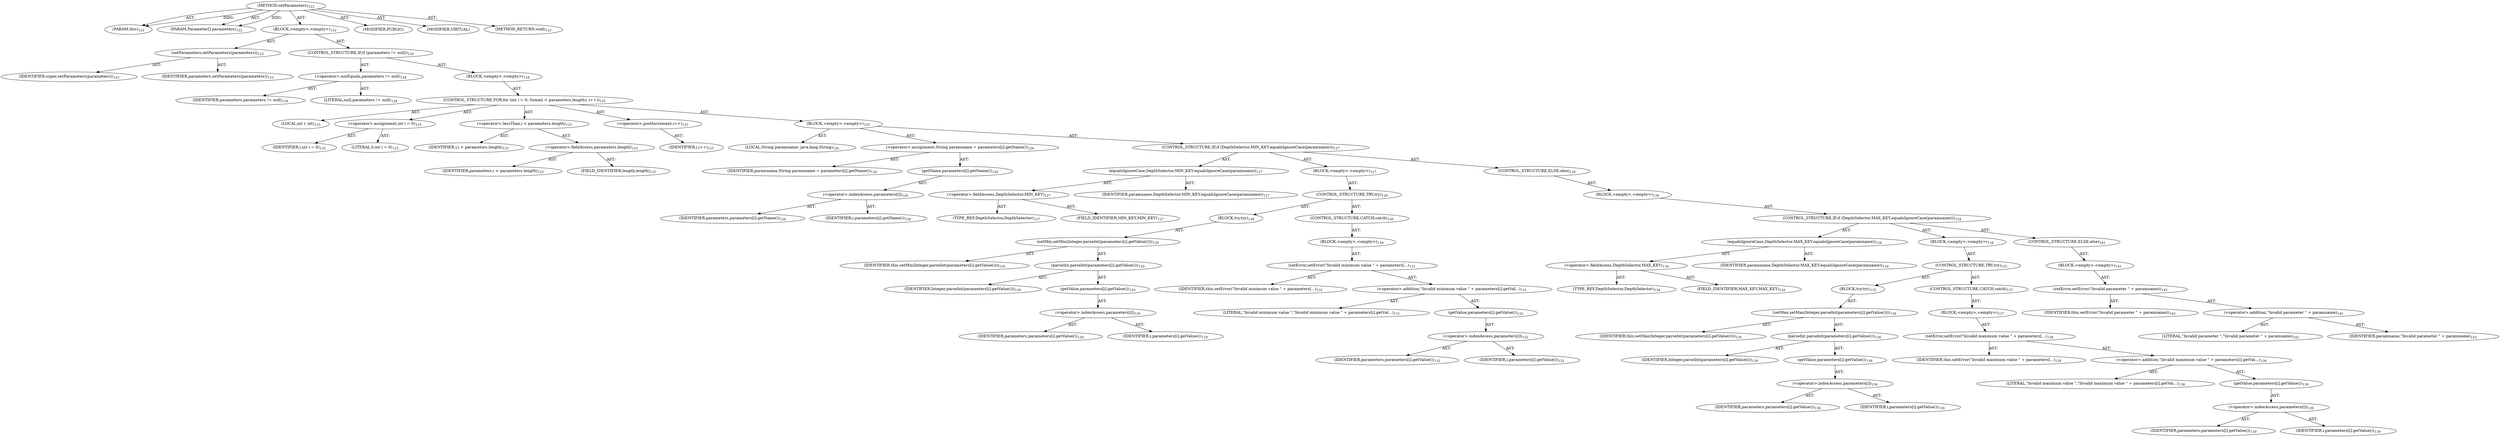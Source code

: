 digraph "setParameters" {  
"111669149700" [label = <(METHOD,setParameters)<SUB>122</SUB>> ]
"115964116994" [label = <(PARAM,this)<SUB>122</SUB>> ]
"115964117001" [label = <(PARAM,Parameter[] parameters)<SUB>122</SUB>> ]
"25769803780" [label = <(BLOCK,&lt;empty&gt;,&lt;empty&gt;)<SUB>122</SUB>> ]
"30064771092" [label = <(setParameters,setParameters(parameters))<SUB>123</SUB>> ]
"68719476759" [label = <(IDENTIFIER,super,setParameters(parameters))<SUB>123</SUB>> ]
"68719476760" [label = <(IDENTIFIER,parameters,setParameters(parameters))<SUB>123</SUB>> ]
"47244640256" [label = <(CONTROL_STRUCTURE,IF,if (parameters != null))<SUB>124</SUB>> ]
"30064771093" [label = <(&lt;operator&gt;.notEquals,parameters != null)<SUB>124</SUB>> ]
"68719476761" [label = <(IDENTIFIER,parameters,parameters != null)<SUB>124</SUB>> ]
"90194313221" [label = <(LITERAL,null,parameters != null)<SUB>124</SUB>> ]
"25769803781" [label = <(BLOCK,&lt;empty&gt;,&lt;empty&gt;)<SUB>124</SUB>> ]
"47244640257" [label = <(CONTROL_STRUCTURE,FOR,for (int i = 0; Some(i &lt; parameters.length); i++))<SUB>125</SUB>> ]
"94489280513" [label = <(LOCAL,int i: int)<SUB>125</SUB>> ]
"30064771094" [label = <(&lt;operator&gt;.assignment,int i = 0)<SUB>125</SUB>> ]
"68719476762" [label = <(IDENTIFIER,i,int i = 0)<SUB>125</SUB>> ]
"90194313222" [label = <(LITERAL,0,int i = 0)<SUB>125</SUB>> ]
"30064771095" [label = <(&lt;operator&gt;.lessThan,i &lt; parameters.length)<SUB>125</SUB>> ]
"68719476763" [label = <(IDENTIFIER,i,i &lt; parameters.length)<SUB>125</SUB>> ]
"30064771096" [label = <(&lt;operator&gt;.fieldAccess,parameters.length)<SUB>125</SUB>> ]
"68719476764" [label = <(IDENTIFIER,parameters,i &lt; parameters.length)<SUB>125</SUB>> ]
"55834574854" [label = <(FIELD_IDENTIFIER,length,length)<SUB>125</SUB>> ]
"30064771097" [label = <(&lt;operator&gt;.postIncrement,i++)<SUB>125</SUB>> ]
"68719476765" [label = <(IDENTIFIER,i,i++)<SUB>125</SUB>> ]
"25769803782" [label = <(BLOCK,&lt;empty&gt;,&lt;empty&gt;)<SUB>125</SUB>> ]
"94489280514" [label = <(LOCAL,String paramname: java.lang.String)<SUB>126</SUB>> ]
"30064771098" [label = <(&lt;operator&gt;.assignment,String paramname = parameters[i].getName())<SUB>126</SUB>> ]
"68719476766" [label = <(IDENTIFIER,paramname,String paramname = parameters[i].getName())<SUB>126</SUB>> ]
"30064771099" [label = <(getName,parameters[i].getName())<SUB>126</SUB>> ]
"30064771100" [label = <(&lt;operator&gt;.indexAccess,parameters[i])<SUB>126</SUB>> ]
"68719476767" [label = <(IDENTIFIER,parameters,parameters[i].getName())<SUB>126</SUB>> ]
"68719476768" [label = <(IDENTIFIER,i,parameters[i].getName())<SUB>126</SUB>> ]
"47244640258" [label = <(CONTROL_STRUCTURE,IF,if (DepthSelector.MIN_KEY.equalsIgnoreCase(paramname)))<SUB>127</SUB>> ]
"30064771101" [label = <(equalsIgnoreCase,DepthSelector.MIN_KEY.equalsIgnoreCase(paramname))<SUB>127</SUB>> ]
"30064771102" [label = <(&lt;operator&gt;.fieldAccess,DepthSelector.MIN_KEY)<SUB>127</SUB>> ]
"180388626432" [label = <(TYPE_REF,DepthSelector,DepthSelector)<SUB>127</SUB>> ]
"55834574855" [label = <(FIELD_IDENTIFIER,MIN_KEY,MIN_KEY)<SUB>127</SUB>> ]
"68719476769" [label = <(IDENTIFIER,paramname,DepthSelector.MIN_KEY.equalsIgnoreCase(paramname))<SUB>127</SUB>> ]
"25769803783" [label = <(BLOCK,&lt;empty&gt;,&lt;empty&gt;)<SUB>127</SUB>> ]
"47244640259" [label = <(CONTROL_STRUCTURE,TRY,try)<SUB>128</SUB>> ]
"25769803784" [label = <(BLOCK,try,try)<SUB>128</SUB>> ]
"30064771103" [label = <(setMin,setMin(Integer.parseInt(parameters[i].getValue())))<SUB>129</SUB>> ]
"68719476738" [label = <(IDENTIFIER,this,setMin(Integer.parseInt(parameters[i].getValue())))<SUB>129</SUB>> ]
"30064771104" [label = <(parseInt,parseInt(parameters[i].getValue()))<SUB>129</SUB>> ]
"68719476770" [label = <(IDENTIFIER,Integer,parseInt(parameters[i].getValue()))<SUB>129</SUB>> ]
"30064771105" [label = <(getValue,parameters[i].getValue())<SUB>129</SUB>> ]
"30064771106" [label = <(&lt;operator&gt;.indexAccess,parameters[i])<SUB>129</SUB>> ]
"68719476771" [label = <(IDENTIFIER,parameters,parameters[i].getValue())<SUB>129</SUB>> ]
"68719476772" [label = <(IDENTIFIER,i,parameters[i].getValue())<SUB>129</SUB>> ]
"47244640260" [label = <(CONTROL_STRUCTURE,CATCH,catch)<SUB>130</SUB>> ]
"25769803785" [label = <(BLOCK,&lt;empty&gt;,&lt;empty&gt;)<SUB>130</SUB>> ]
"30064771107" [label = <(setError,setError(&quot;Invalid minimum value &quot; + parameters[...)<SUB>131</SUB>> ]
"68719476739" [label = <(IDENTIFIER,this,setError(&quot;Invalid minimum value &quot; + parameters[...)<SUB>131</SUB>> ]
"30064771108" [label = <(&lt;operator&gt;.addition,&quot;Invalid minimum value &quot; + parameters[i].getVal...)<SUB>131</SUB>> ]
"90194313223" [label = <(LITERAL,&quot;Invalid minimum value &quot;,&quot;Invalid minimum value &quot; + parameters[i].getVal...)<SUB>131</SUB>> ]
"30064771109" [label = <(getValue,parameters[i].getValue())<SUB>132</SUB>> ]
"30064771110" [label = <(&lt;operator&gt;.indexAccess,parameters[i])<SUB>132</SUB>> ]
"68719476773" [label = <(IDENTIFIER,parameters,parameters[i].getValue())<SUB>132</SUB>> ]
"68719476774" [label = <(IDENTIFIER,i,parameters[i].getValue())<SUB>132</SUB>> ]
"47244640261" [label = <(CONTROL_STRUCTURE,ELSE,else)<SUB>134</SUB>> ]
"25769803786" [label = <(BLOCK,&lt;empty&gt;,&lt;empty&gt;)<SUB>134</SUB>> ]
"47244640262" [label = <(CONTROL_STRUCTURE,IF,if (DepthSelector.MAX_KEY.equalsIgnoreCase(paramname)))<SUB>134</SUB>> ]
"30064771111" [label = <(equalsIgnoreCase,DepthSelector.MAX_KEY.equalsIgnoreCase(paramname))<SUB>134</SUB>> ]
"30064771112" [label = <(&lt;operator&gt;.fieldAccess,DepthSelector.MAX_KEY)<SUB>134</SUB>> ]
"180388626433" [label = <(TYPE_REF,DepthSelector,DepthSelector)<SUB>134</SUB>> ]
"55834574856" [label = <(FIELD_IDENTIFIER,MAX_KEY,MAX_KEY)<SUB>134</SUB>> ]
"68719476775" [label = <(IDENTIFIER,paramname,DepthSelector.MAX_KEY.equalsIgnoreCase(paramname))<SUB>134</SUB>> ]
"25769803787" [label = <(BLOCK,&lt;empty&gt;,&lt;empty&gt;)<SUB>134</SUB>> ]
"47244640263" [label = <(CONTROL_STRUCTURE,TRY,try)<SUB>135</SUB>> ]
"25769803788" [label = <(BLOCK,try,try)<SUB>135</SUB>> ]
"30064771113" [label = <(setMax,setMax(Integer.parseInt(parameters[i].getValue())))<SUB>136</SUB>> ]
"68719476740" [label = <(IDENTIFIER,this,setMax(Integer.parseInt(parameters[i].getValue())))<SUB>136</SUB>> ]
"30064771114" [label = <(parseInt,parseInt(parameters[i].getValue()))<SUB>136</SUB>> ]
"68719476776" [label = <(IDENTIFIER,Integer,parseInt(parameters[i].getValue()))<SUB>136</SUB>> ]
"30064771115" [label = <(getValue,parameters[i].getValue())<SUB>136</SUB>> ]
"30064771116" [label = <(&lt;operator&gt;.indexAccess,parameters[i])<SUB>136</SUB>> ]
"68719476777" [label = <(IDENTIFIER,parameters,parameters[i].getValue())<SUB>136</SUB>> ]
"68719476778" [label = <(IDENTIFIER,i,parameters[i].getValue())<SUB>136</SUB>> ]
"47244640264" [label = <(CONTROL_STRUCTURE,CATCH,catch)<SUB>137</SUB>> ]
"25769803789" [label = <(BLOCK,&lt;empty&gt;,&lt;empty&gt;)<SUB>137</SUB>> ]
"30064771117" [label = <(setError,setError(&quot;Invalid maximum value &quot; + parameters[...)<SUB>138</SUB>> ]
"68719476741" [label = <(IDENTIFIER,this,setError(&quot;Invalid maximum value &quot; + parameters[...)<SUB>138</SUB>> ]
"30064771118" [label = <(&lt;operator&gt;.addition,&quot;Invalid maximum value &quot; + parameters[i].getVal...)<SUB>138</SUB>> ]
"90194313224" [label = <(LITERAL,&quot;Invalid maximum value &quot;,&quot;Invalid maximum value &quot; + parameters[i].getVal...)<SUB>138</SUB>> ]
"30064771119" [label = <(getValue,parameters[i].getValue())<SUB>139</SUB>> ]
"30064771120" [label = <(&lt;operator&gt;.indexAccess,parameters[i])<SUB>139</SUB>> ]
"68719476779" [label = <(IDENTIFIER,parameters,parameters[i].getValue())<SUB>139</SUB>> ]
"68719476780" [label = <(IDENTIFIER,i,parameters[i].getValue())<SUB>139</SUB>> ]
"47244640265" [label = <(CONTROL_STRUCTURE,ELSE,else)<SUB>141</SUB>> ]
"25769803790" [label = <(BLOCK,&lt;empty&gt;,&lt;empty&gt;)<SUB>141</SUB>> ]
"30064771121" [label = <(setError,setError(&quot;Invalid parameter &quot; + paramname))<SUB>142</SUB>> ]
"68719476742" [label = <(IDENTIFIER,this,setError(&quot;Invalid parameter &quot; + paramname))<SUB>142</SUB>> ]
"30064771122" [label = <(&lt;operator&gt;.addition,&quot;Invalid parameter &quot; + paramname)<SUB>142</SUB>> ]
"90194313225" [label = <(LITERAL,&quot;Invalid parameter &quot;,&quot;Invalid parameter &quot; + paramname)<SUB>142</SUB>> ]
"68719476781" [label = <(IDENTIFIER,paramname,&quot;Invalid parameter &quot; + paramname)<SUB>142</SUB>> ]
"133143986190" [label = <(MODIFIER,PUBLIC)> ]
"133143986191" [label = <(MODIFIER,VIRTUAL)> ]
"128849018884" [label = <(METHOD_RETURN,void)<SUB>122</SUB>> ]
  "111669149700" -> "115964116994"  [ label = "AST: "] 
  "111669149700" -> "115964117001"  [ label = "AST: "] 
  "111669149700" -> "25769803780"  [ label = "AST: "] 
  "111669149700" -> "133143986190"  [ label = "AST: "] 
  "111669149700" -> "133143986191"  [ label = "AST: "] 
  "111669149700" -> "128849018884"  [ label = "AST: "] 
  "25769803780" -> "30064771092"  [ label = "AST: "] 
  "25769803780" -> "47244640256"  [ label = "AST: "] 
  "30064771092" -> "68719476759"  [ label = "AST: "] 
  "30064771092" -> "68719476760"  [ label = "AST: "] 
  "47244640256" -> "30064771093"  [ label = "AST: "] 
  "47244640256" -> "25769803781"  [ label = "AST: "] 
  "30064771093" -> "68719476761"  [ label = "AST: "] 
  "30064771093" -> "90194313221"  [ label = "AST: "] 
  "25769803781" -> "47244640257"  [ label = "AST: "] 
  "47244640257" -> "94489280513"  [ label = "AST: "] 
  "47244640257" -> "30064771094"  [ label = "AST: "] 
  "47244640257" -> "30064771095"  [ label = "AST: "] 
  "47244640257" -> "30064771097"  [ label = "AST: "] 
  "47244640257" -> "25769803782"  [ label = "AST: "] 
  "30064771094" -> "68719476762"  [ label = "AST: "] 
  "30064771094" -> "90194313222"  [ label = "AST: "] 
  "30064771095" -> "68719476763"  [ label = "AST: "] 
  "30064771095" -> "30064771096"  [ label = "AST: "] 
  "30064771096" -> "68719476764"  [ label = "AST: "] 
  "30064771096" -> "55834574854"  [ label = "AST: "] 
  "30064771097" -> "68719476765"  [ label = "AST: "] 
  "25769803782" -> "94489280514"  [ label = "AST: "] 
  "25769803782" -> "30064771098"  [ label = "AST: "] 
  "25769803782" -> "47244640258"  [ label = "AST: "] 
  "30064771098" -> "68719476766"  [ label = "AST: "] 
  "30064771098" -> "30064771099"  [ label = "AST: "] 
  "30064771099" -> "30064771100"  [ label = "AST: "] 
  "30064771100" -> "68719476767"  [ label = "AST: "] 
  "30064771100" -> "68719476768"  [ label = "AST: "] 
  "47244640258" -> "30064771101"  [ label = "AST: "] 
  "47244640258" -> "25769803783"  [ label = "AST: "] 
  "47244640258" -> "47244640261"  [ label = "AST: "] 
  "30064771101" -> "30064771102"  [ label = "AST: "] 
  "30064771101" -> "68719476769"  [ label = "AST: "] 
  "30064771102" -> "180388626432"  [ label = "AST: "] 
  "30064771102" -> "55834574855"  [ label = "AST: "] 
  "25769803783" -> "47244640259"  [ label = "AST: "] 
  "47244640259" -> "25769803784"  [ label = "AST: "] 
  "47244640259" -> "47244640260"  [ label = "AST: "] 
  "25769803784" -> "30064771103"  [ label = "AST: "] 
  "30064771103" -> "68719476738"  [ label = "AST: "] 
  "30064771103" -> "30064771104"  [ label = "AST: "] 
  "30064771104" -> "68719476770"  [ label = "AST: "] 
  "30064771104" -> "30064771105"  [ label = "AST: "] 
  "30064771105" -> "30064771106"  [ label = "AST: "] 
  "30064771106" -> "68719476771"  [ label = "AST: "] 
  "30064771106" -> "68719476772"  [ label = "AST: "] 
  "47244640260" -> "25769803785"  [ label = "AST: "] 
  "25769803785" -> "30064771107"  [ label = "AST: "] 
  "30064771107" -> "68719476739"  [ label = "AST: "] 
  "30064771107" -> "30064771108"  [ label = "AST: "] 
  "30064771108" -> "90194313223"  [ label = "AST: "] 
  "30064771108" -> "30064771109"  [ label = "AST: "] 
  "30064771109" -> "30064771110"  [ label = "AST: "] 
  "30064771110" -> "68719476773"  [ label = "AST: "] 
  "30064771110" -> "68719476774"  [ label = "AST: "] 
  "47244640261" -> "25769803786"  [ label = "AST: "] 
  "25769803786" -> "47244640262"  [ label = "AST: "] 
  "47244640262" -> "30064771111"  [ label = "AST: "] 
  "47244640262" -> "25769803787"  [ label = "AST: "] 
  "47244640262" -> "47244640265"  [ label = "AST: "] 
  "30064771111" -> "30064771112"  [ label = "AST: "] 
  "30064771111" -> "68719476775"  [ label = "AST: "] 
  "30064771112" -> "180388626433"  [ label = "AST: "] 
  "30064771112" -> "55834574856"  [ label = "AST: "] 
  "25769803787" -> "47244640263"  [ label = "AST: "] 
  "47244640263" -> "25769803788"  [ label = "AST: "] 
  "47244640263" -> "47244640264"  [ label = "AST: "] 
  "25769803788" -> "30064771113"  [ label = "AST: "] 
  "30064771113" -> "68719476740"  [ label = "AST: "] 
  "30064771113" -> "30064771114"  [ label = "AST: "] 
  "30064771114" -> "68719476776"  [ label = "AST: "] 
  "30064771114" -> "30064771115"  [ label = "AST: "] 
  "30064771115" -> "30064771116"  [ label = "AST: "] 
  "30064771116" -> "68719476777"  [ label = "AST: "] 
  "30064771116" -> "68719476778"  [ label = "AST: "] 
  "47244640264" -> "25769803789"  [ label = "AST: "] 
  "25769803789" -> "30064771117"  [ label = "AST: "] 
  "30064771117" -> "68719476741"  [ label = "AST: "] 
  "30064771117" -> "30064771118"  [ label = "AST: "] 
  "30064771118" -> "90194313224"  [ label = "AST: "] 
  "30064771118" -> "30064771119"  [ label = "AST: "] 
  "30064771119" -> "30064771120"  [ label = "AST: "] 
  "30064771120" -> "68719476779"  [ label = "AST: "] 
  "30064771120" -> "68719476780"  [ label = "AST: "] 
  "47244640265" -> "25769803790"  [ label = "AST: "] 
  "25769803790" -> "30064771121"  [ label = "AST: "] 
  "30064771121" -> "68719476742"  [ label = "AST: "] 
  "30064771121" -> "30064771122"  [ label = "AST: "] 
  "30064771122" -> "90194313225"  [ label = "AST: "] 
  "30064771122" -> "68719476781"  [ label = "AST: "] 
  "111669149700" -> "115964116994"  [ label = "DDG: "] 
  "111669149700" -> "115964117001"  [ label = "DDG: "] 
}
